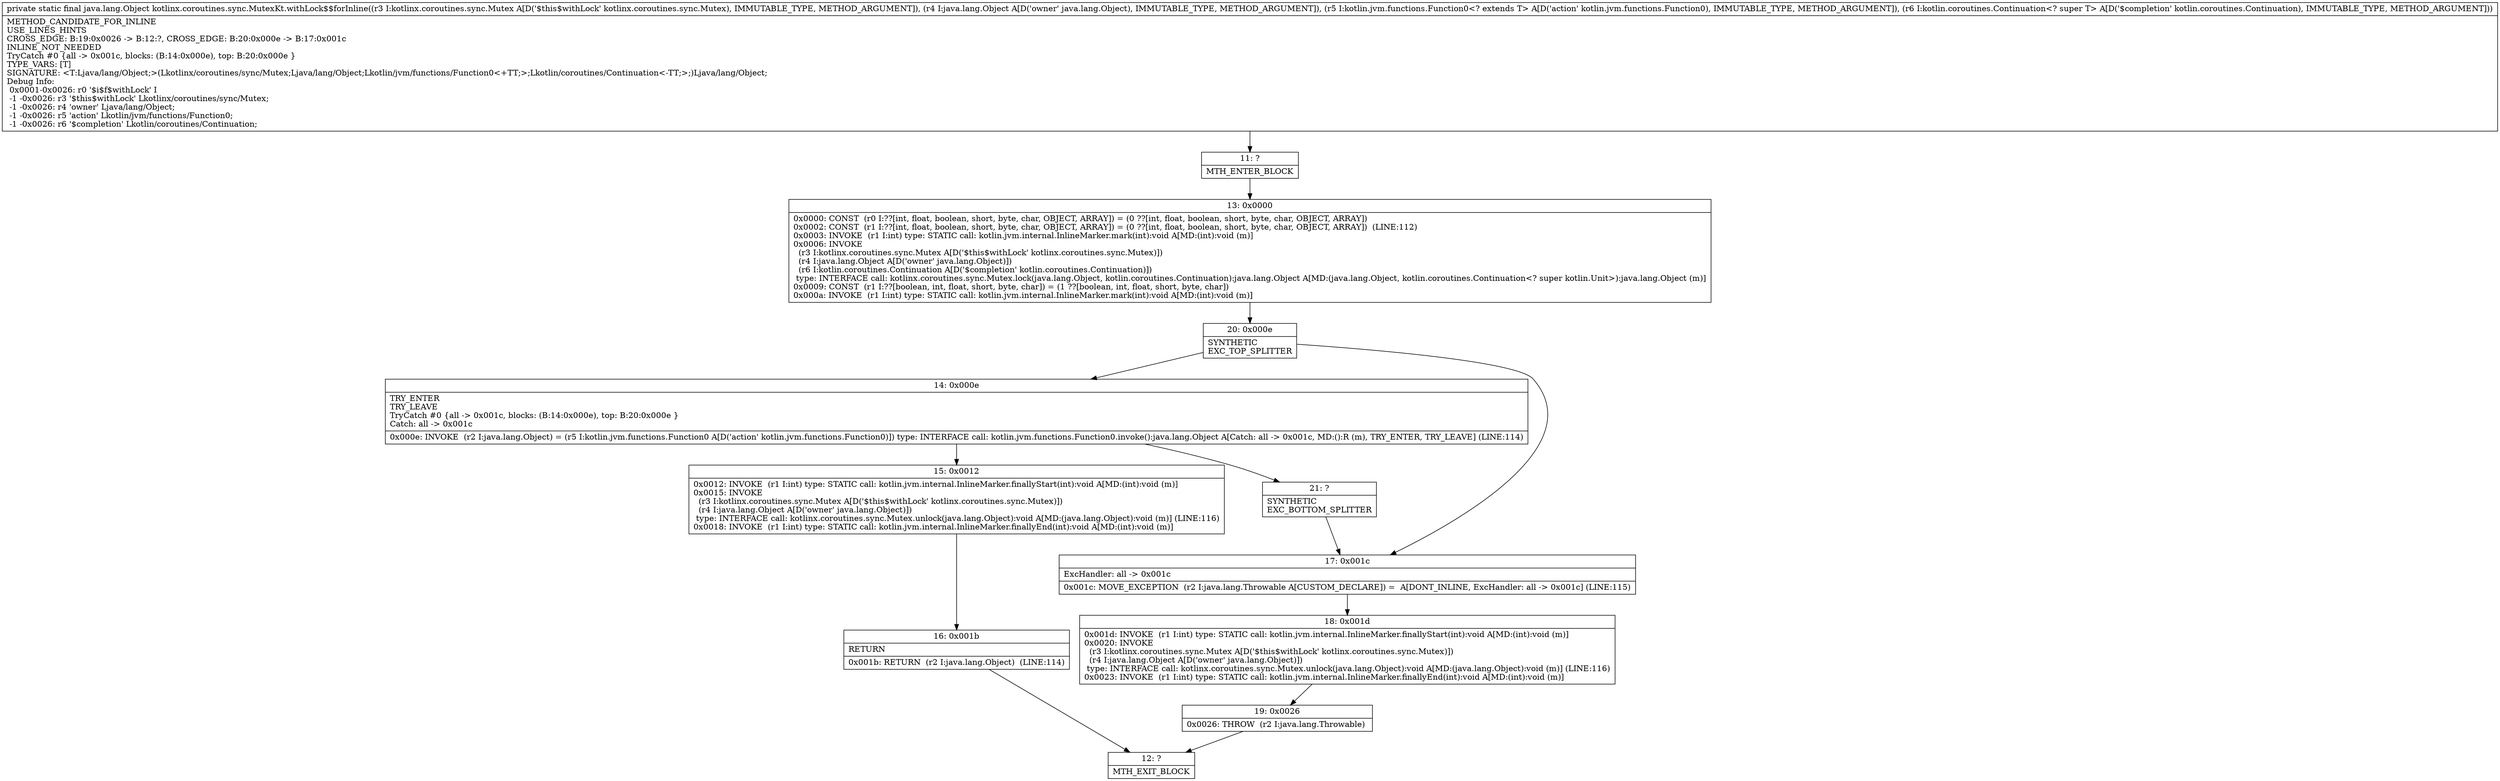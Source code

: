 digraph "CFG forkotlinx.coroutines.sync.MutexKt.withLock$$forInline(Lkotlinx\/coroutines\/sync\/Mutex;Ljava\/lang\/Object;Lkotlin\/jvm\/functions\/Function0;Lkotlin\/coroutines\/Continuation;)Ljava\/lang\/Object;" {
Node_11 [shape=record,label="{11\:\ ?|MTH_ENTER_BLOCK\l}"];
Node_13 [shape=record,label="{13\:\ 0x0000|0x0000: CONST  (r0 I:??[int, float, boolean, short, byte, char, OBJECT, ARRAY]) = (0 ??[int, float, boolean, short, byte, char, OBJECT, ARRAY]) \l0x0002: CONST  (r1 I:??[int, float, boolean, short, byte, char, OBJECT, ARRAY]) = (0 ??[int, float, boolean, short, byte, char, OBJECT, ARRAY])  (LINE:112)\l0x0003: INVOKE  (r1 I:int) type: STATIC call: kotlin.jvm.internal.InlineMarker.mark(int):void A[MD:(int):void (m)]\l0x0006: INVOKE  \l  (r3 I:kotlinx.coroutines.sync.Mutex A[D('$this$withLock' kotlinx.coroutines.sync.Mutex)])\l  (r4 I:java.lang.Object A[D('owner' java.lang.Object)])\l  (r6 I:kotlin.coroutines.Continuation A[D('$completion' kotlin.coroutines.Continuation)])\l type: INTERFACE call: kotlinx.coroutines.sync.Mutex.lock(java.lang.Object, kotlin.coroutines.Continuation):java.lang.Object A[MD:(java.lang.Object, kotlin.coroutines.Continuation\<? super kotlin.Unit\>):java.lang.Object (m)]\l0x0009: CONST  (r1 I:??[boolean, int, float, short, byte, char]) = (1 ??[boolean, int, float, short, byte, char]) \l0x000a: INVOKE  (r1 I:int) type: STATIC call: kotlin.jvm.internal.InlineMarker.mark(int):void A[MD:(int):void (m)]\l}"];
Node_20 [shape=record,label="{20\:\ 0x000e|SYNTHETIC\lEXC_TOP_SPLITTER\l}"];
Node_14 [shape=record,label="{14\:\ 0x000e|TRY_ENTER\lTRY_LEAVE\lTryCatch #0 \{all \-\> 0x001c, blocks: (B:14:0x000e), top: B:20:0x000e \}\lCatch: all \-\> 0x001c\l|0x000e: INVOKE  (r2 I:java.lang.Object) = (r5 I:kotlin.jvm.functions.Function0 A[D('action' kotlin.jvm.functions.Function0)]) type: INTERFACE call: kotlin.jvm.functions.Function0.invoke():java.lang.Object A[Catch: all \-\> 0x001c, MD:():R (m), TRY_ENTER, TRY_LEAVE] (LINE:114)\l}"];
Node_15 [shape=record,label="{15\:\ 0x0012|0x0012: INVOKE  (r1 I:int) type: STATIC call: kotlin.jvm.internal.InlineMarker.finallyStart(int):void A[MD:(int):void (m)]\l0x0015: INVOKE  \l  (r3 I:kotlinx.coroutines.sync.Mutex A[D('$this$withLock' kotlinx.coroutines.sync.Mutex)])\l  (r4 I:java.lang.Object A[D('owner' java.lang.Object)])\l type: INTERFACE call: kotlinx.coroutines.sync.Mutex.unlock(java.lang.Object):void A[MD:(java.lang.Object):void (m)] (LINE:116)\l0x0018: INVOKE  (r1 I:int) type: STATIC call: kotlin.jvm.internal.InlineMarker.finallyEnd(int):void A[MD:(int):void (m)]\l}"];
Node_16 [shape=record,label="{16\:\ 0x001b|RETURN\l|0x001b: RETURN  (r2 I:java.lang.Object)  (LINE:114)\l}"];
Node_12 [shape=record,label="{12\:\ ?|MTH_EXIT_BLOCK\l}"];
Node_21 [shape=record,label="{21\:\ ?|SYNTHETIC\lEXC_BOTTOM_SPLITTER\l}"];
Node_17 [shape=record,label="{17\:\ 0x001c|ExcHandler: all \-\> 0x001c\l|0x001c: MOVE_EXCEPTION  (r2 I:java.lang.Throwable A[CUSTOM_DECLARE]) =  A[DONT_INLINE, ExcHandler: all \-\> 0x001c] (LINE:115)\l}"];
Node_18 [shape=record,label="{18\:\ 0x001d|0x001d: INVOKE  (r1 I:int) type: STATIC call: kotlin.jvm.internal.InlineMarker.finallyStart(int):void A[MD:(int):void (m)]\l0x0020: INVOKE  \l  (r3 I:kotlinx.coroutines.sync.Mutex A[D('$this$withLock' kotlinx.coroutines.sync.Mutex)])\l  (r4 I:java.lang.Object A[D('owner' java.lang.Object)])\l type: INTERFACE call: kotlinx.coroutines.sync.Mutex.unlock(java.lang.Object):void A[MD:(java.lang.Object):void (m)] (LINE:116)\l0x0023: INVOKE  (r1 I:int) type: STATIC call: kotlin.jvm.internal.InlineMarker.finallyEnd(int):void A[MD:(int):void (m)]\l}"];
Node_19 [shape=record,label="{19\:\ 0x0026|0x0026: THROW  (r2 I:java.lang.Throwable) \l}"];
MethodNode[shape=record,label="{private static final java.lang.Object kotlinx.coroutines.sync.MutexKt.withLock$$forInline((r3 I:kotlinx.coroutines.sync.Mutex A[D('$this$withLock' kotlinx.coroutines.sync.Mutex), IMMUTABLE_TYPE, METHOD_ARGUMENT]), (r4 I:java.lang.Object A[D('owner' java.lang.Object), IMMUTABLE_TYPE, METHOD_ARGUMENT]), (r5 I:kotlin.jvm.functions.Function0\<? extends T\> A[D('action' kotlin.jvm.functions.Function0), IMMUTABLE_TYPE, METHOD_ARGUMENT]), (r6 I:kotlin.coroutines.Continuation\<? super T\> A[D('$completion' kotlin.coroutines.Continuation), IMMUTABLE_TYPE, METHOD_ARGUMENT]))  | METHOD_CANDIDATE_FOR_INLINE\lUSE_LINES_HINTS\lCROSS_EDGE: B:19:0x0026 \-\> B:12:?, CROSS_EDGE: B:20:0x000e \-\> B:17:0x001c\lINLINE_NOT_NEEDED\lTryCatch #0 \{all \-\> 0x001c, blocks: (B:14:0x000e), top: B:20:0x000e \}\lTYPE_VARS: [T]\lSIGNATURE: \<T:Ljava\/lang\/Object;\>(Lkotlinx\/coroutines\/sync\/Mutex;Ljava\/lang\/Object;Lkotlin\/jvm\/functions\/Function0\<+TT;\>;Lkotlin\/coroutines\/Continuation\<\-TT;\>;)Ljava\/lang\/Object;\lDebug Info:\l  0x0001\-0x0026: r0 '$i$f$withLock' I\l  \-1 \-0x0026: r3 '$this$withLock' Lkotlinx\/coroutines\/sync\/Mutex;\l  \-1 \-0x0026: r4 'owner' Ljava\/lang\/Object;\l  \-1 \-0x0026: r5 'action' Lkotlin\/jvm\/functions\/Function0;\l  \-1 \-0x0026: r6 '$completion' Lkotlin\/coroutines\/Continuation;\l}"];
MethodNode -> Node_11;Node_11 -> Node_13;
Node_13 -> Node_20;
Node_20 -> Node_14;
Node_20 -> Node_17;
Node_14 -> Node_15;
Node_14 -> Node_21;
Node_15 -> Node_16;
Node_16 -> Node_12;
Node_21 -> Node_17;
Node_17 -> Node_18;
Node_18 -> Node_19;
Node_19 -> Node_12;
}

